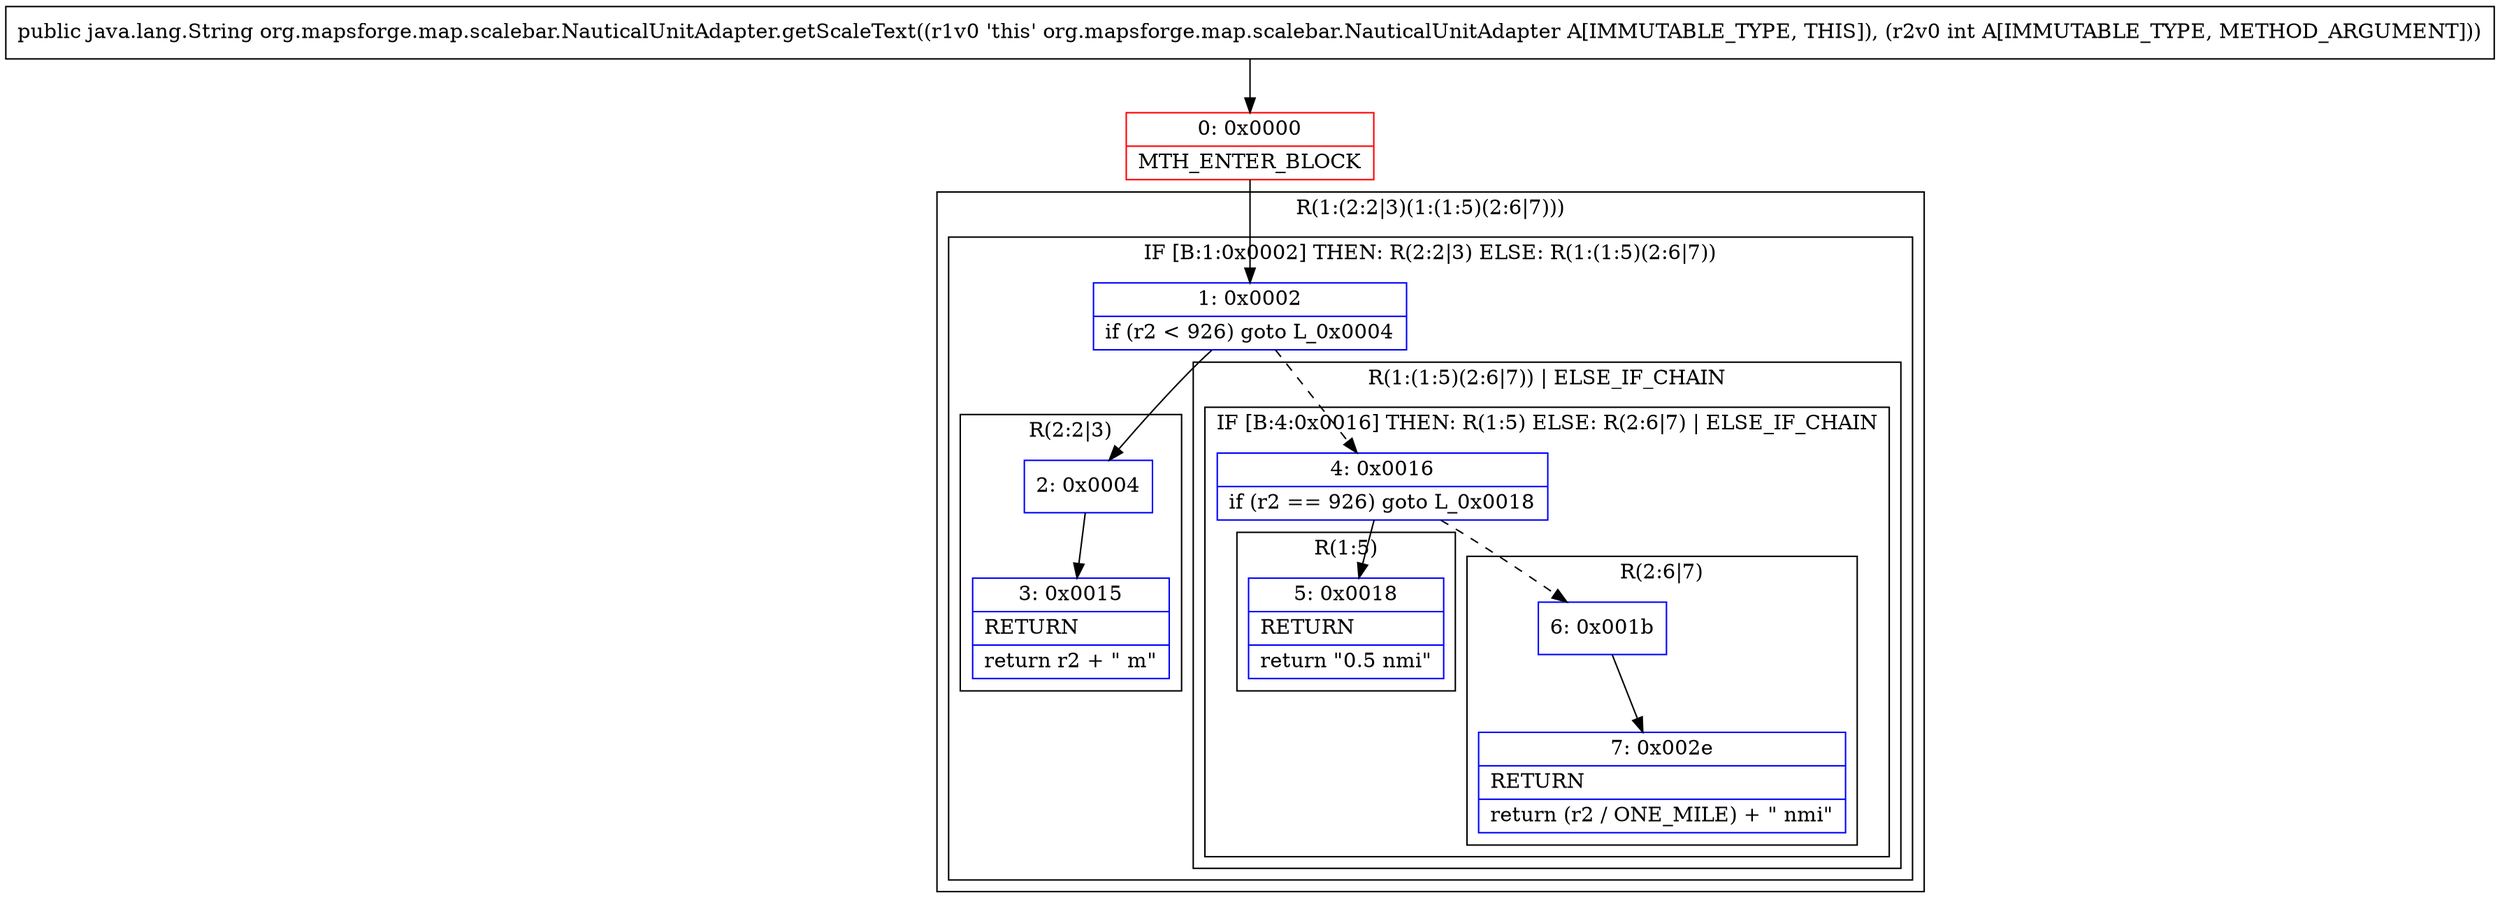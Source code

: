 digraph "CFG fororg.mapsforge.map.scalebar.NauticalUnitAdapter.getScaleText(I)Ljava\/lang\/String;" {
subgraph cluster_Region_2023903104 {
label = "R(1:(2:2|3)(1:(1:5)(2:6|7)))";
node [shape=record,color=blue];
subgraph cluster_IfRegion_1197310671 {
label = "IF [B:1:0x0002] THEN: R(2:2|3) ELSE: R(1:(1:5)(2:6|7))";
node [shape=record,color=blue];
Node_1 [shape=record,label="{1\:\ 0x0002|if (r2 \< 926) goto L_0x0004\l}"];
subgraph cluster_Region_708768465 {
label = "R(2:2|3)";
node [shape=record,color=blue];
Node_2 [shape=record,label="{2\:\ 0x0004}"];
Node_3 [shape=record,label="{3\:\ 0x0015|RETURN\l|return r2 + \" m\"\l}"];
}
subgraph cluster_Region_1571717243 {
label = "R(1:(1:5)(2:6|7)) | ELSE_IF_CHAIN\l";
node [shape=record,color=blue];
subgraph cluster_IfRegion_932846081 {
label = "IF [B:4:0x0016] THEN: R(1:5) ELSE: R(2:6|7) | ELSE_IF_CHAIN\l";
node [shape=record,color=blue];
Node_4 [shape=record,label="{4\:\ 0x0016|if (r2 == 926) goto L_0x0018\l}"];
subgraph cluster_Region_477806023 {
label = "R(1:5)";
node [shape=record,color=blue];
Node_5 [shape=record,label="{5\:\ 0x0018|RETURN\l|return \"0.5 nmi\"\l}"];
}
subgraph cluster_Region_1091529955 {
label = "R(2:6|7)";
node [shape=record,color=blue];
Node_6 [shape=record,label="{6\:\ 0x001b}"];
Node_7 [shape=record,label="{7\:\ 0x002e|RETURN\l|return (r2 \/ ONE_MILE) + \" nmi\"\l}"];
}
}
}
}
}
Node_0 [shape=record,color=red,label="{0\:\ 0x0000|MTH_ENTER_BLOCK\l}"];
MethodNode[shape=record,label="{public java.lang.String org.mapsforge.map.scalebar.NauticalUnitAdapter.getScaleText((r1v0 'this' org.mapsforge.map.scalebar.NauticalUnitAdapter A[IMMUTABLE_TYPE, THIS]), (r2v0 int A[IMMUTABLE_TYPE, METHOD_ARGUMENT])) }"];
MethodNode -> Node_0;
Node_1 -> Node_2;
Node_1 -> Node_4[style=dashed];
Node_2 -> Node_3;
Node_4 -> Node_5;
Node_4 -> Node_6[style=dashed];
Node_6 -> Node_7;
Node_0 -> Node_1;
}

